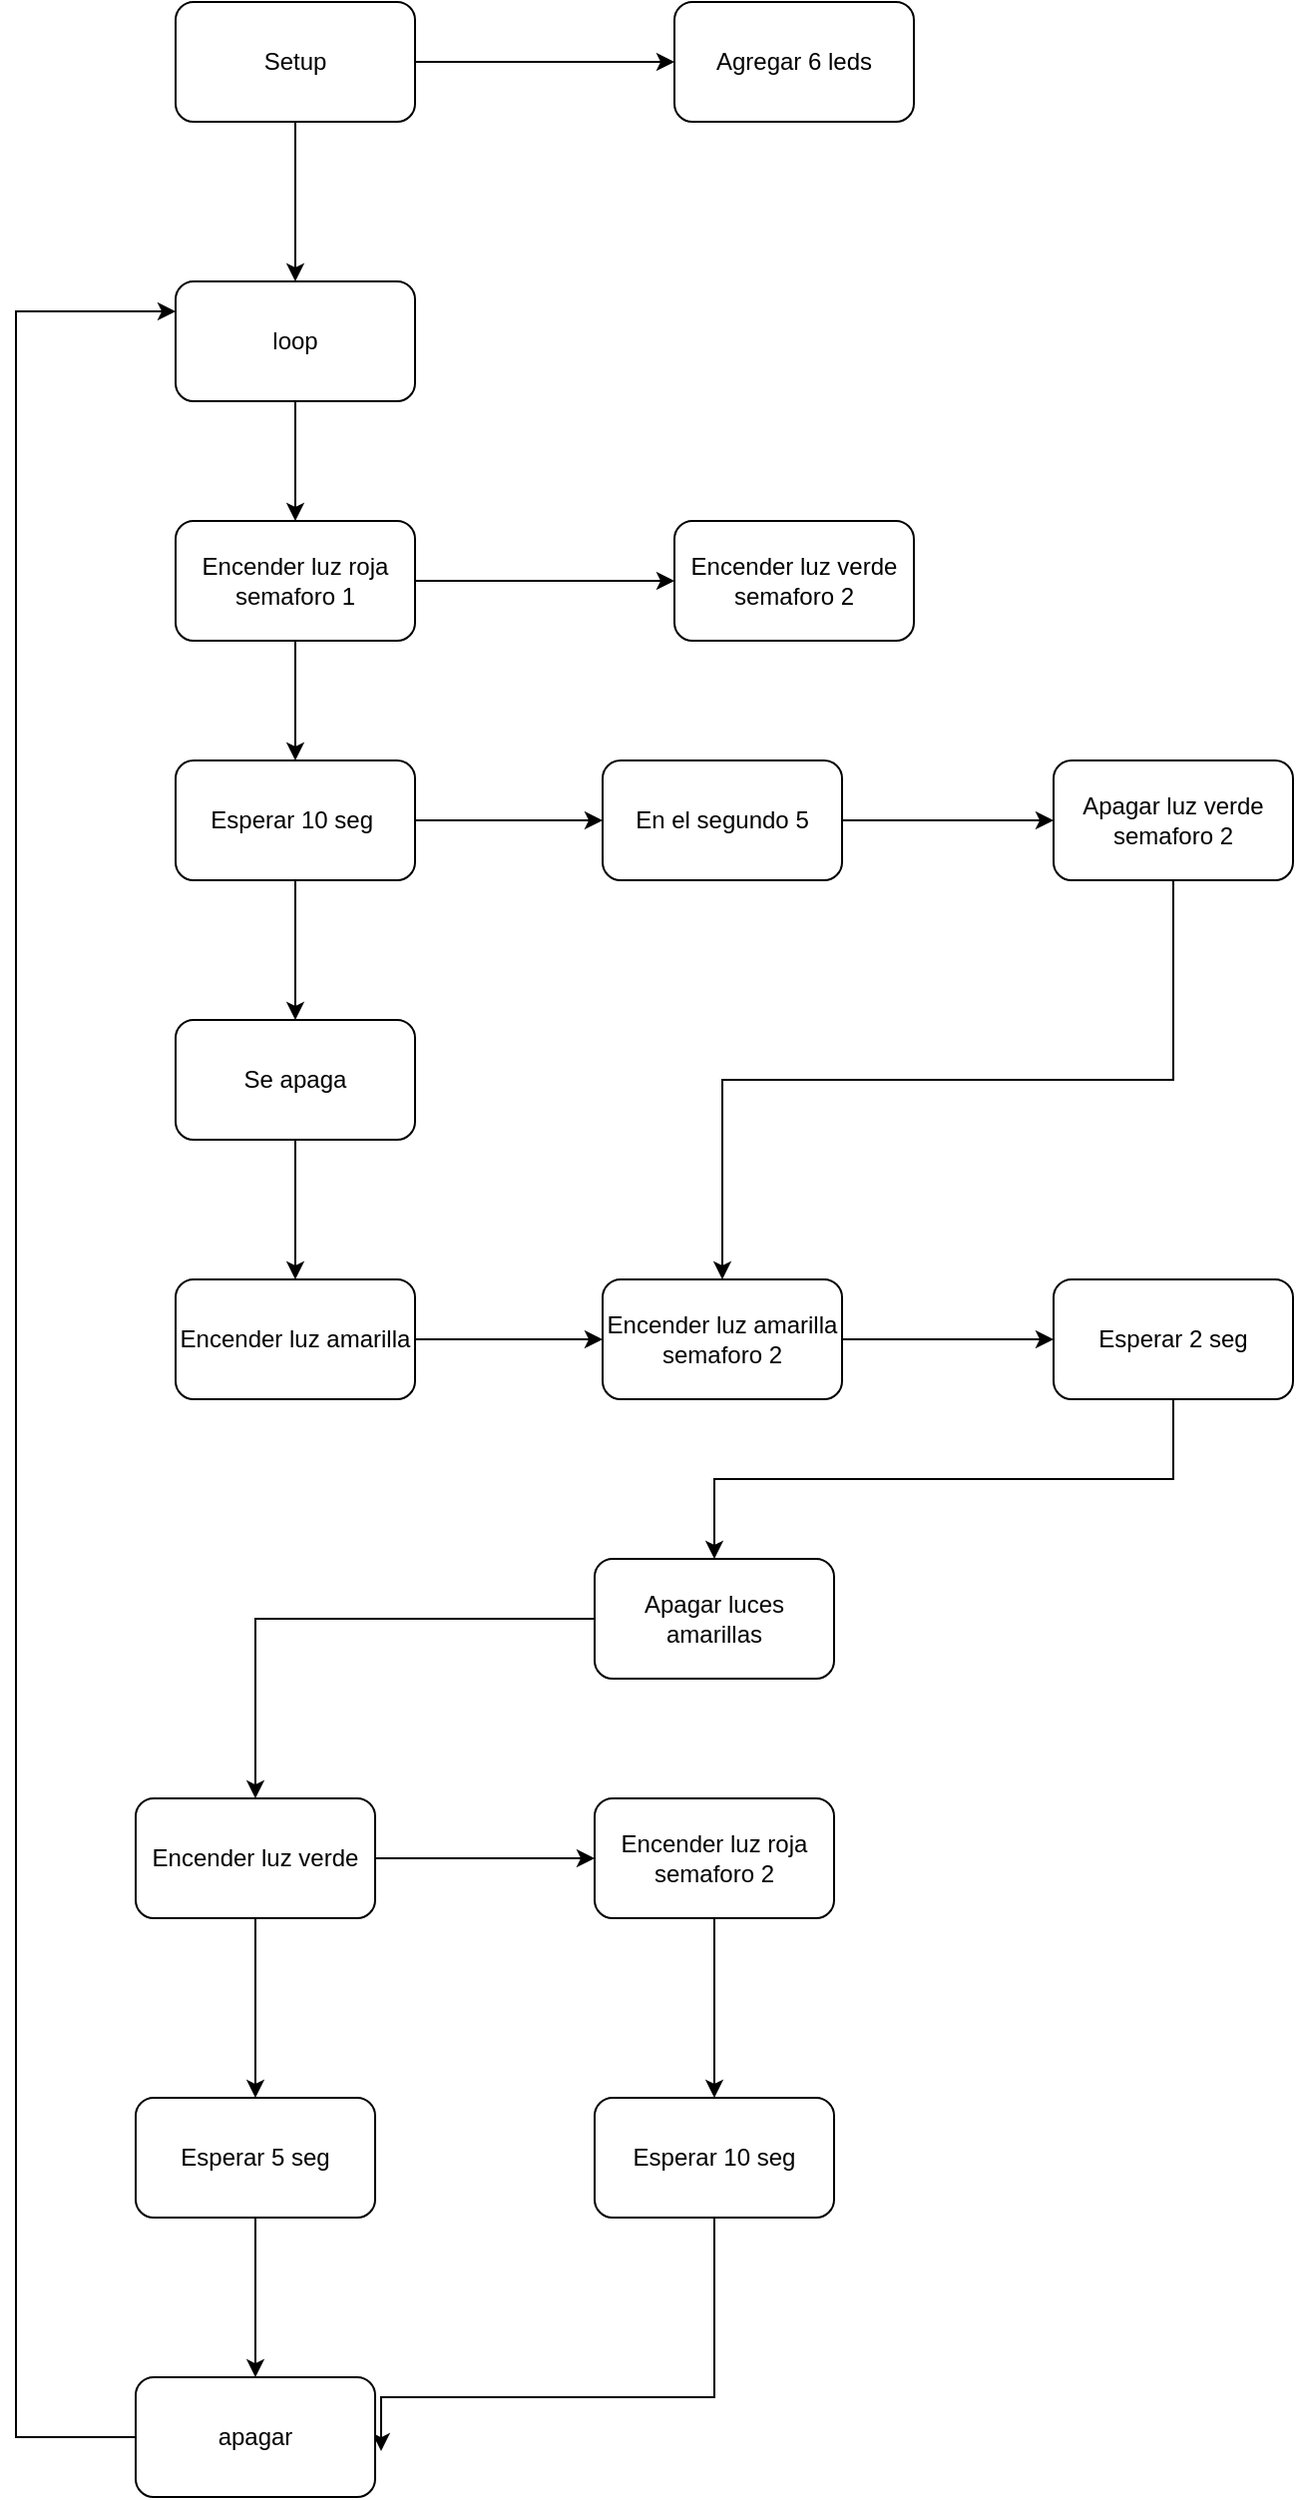 <mxfile version="13.7.5" type="github">
  <diagram id="HwpDM5hgTIQFhktEImVd" name="Page-1">
    <mxGraphModel dx="868" dy="450" grid="1" gridSize="10" guides="1" tooltips="1" connect="1" arrows="1" fold="1" page="1" pageScale="1" pageWidth="827" pageHeight="1169" math="0" shadow="0">
      <root>
        <mxCell id="0" />
        <mxCell id="1" parent="0" />
        <mxCell id="AxYUimQPgfkUN7aq3H9J-3" style="edgeStyle=orthogonalEdgeStyle;rounded=0;orthogonalLoop=1;jettySize=auto;html=1;entryX=0;entryY=0.5;entryDx=0;entryDy=0;" edge="1" parent="1" source="AxYUimQPgfkUN7aq3H9J-1" target="AxYUimQPgfkUN7aq3H9J-2">
          <mxGeometry relative="1" as="geometry" />
        </mxCell>
        <mxCell id="AxYUimQPgfkUN7aq3H9J-5" style="edgeStyle=orthogonalEdgeStyle;rounded=0;orthogonalLoop=1;jettySize=auto;html=1;entryX=0.5;entryY=0;entryDx=0;entryDy=0;" edge="1" parent="1" source="AxYUimQPgfkUN7aq3H9J-1" target="AxYUimQPgfkUN7aq3H9J-4">
          <mxGeometry relative="1" as="geometry" />
        </mxCell>
        <mxCell id="AxYUimQPgfkUN7aq3H9J-1" value="Setup" style="rounded=1;whiteSpace=wrap;html=1;" vertex="1" parent="1">
          <mxGeometry x="140" y="100" width="120" height="60" as="geometry" />
        </mxCell>
        <mxCell id="AxYUimQPgfkUN7aq3H9J-2" value="Agregar 6 leds" style="rounded=1;whiteSpace=wrap;html=1;" vertex="1" parent="1">
          <mxGeometry x="390" y="100" width="120" height="60" as="geometry" />
        </mxCell>
        <mxCell id="AxYUimQPgfkUN7aq3H9J-9" style="edgeStyle=orthogonalEdgeStyle;rounded=0;orthogonalLoop=1;jettySize=auto;html=1;entryX=0.5;entryY=0;entryDx=0;entryDy=0;" edge="1" parent="1" source="AxYUimQPgfkUN7aq3H9J-4" target="AxYUimQPgfkUN7aq3H9J-7">
          <mxGeometry relative="1" as="geometry" />
        </mxCell>
        <mxCell id="AxYUimQPgfkUN7aq3H9J-4" value="loop" style="rounded=1;whiteSpace=wrap;html=1;" vertex="1" parent="1">
          <mxGeometry x="140" y="240" width="120" height="60" as="geometry" />
        </mxCell>
        <mxCell id="AxYUimQPgfkUN7aq3H9J-10" style="edgeStyle=orthogonalEdgeStyle;rounded=0;orthogonalLoop=1;jettySize=auto;html=1;entryX=0;entryY=0.5;entryDx=0;entryDy=0;" edge="1" parent="1" source="AxYUimQPgfkUN7aq3H9J-7" target="AxYUimQPgfkUN7aq3H9J-8">
          <mxGeometry relative="1" as="geometry" />
        </mxCell>
        <mxCell id="AxYUimQPgfkUN7aq3H9J-13" style="edgeStyle=orthogonalEdgeStyle;rounded=0;orthogonalLoop=1;jettySize=auto;html=1;entryX=0.5;entryY=0;entryDx=0;entryDy=0;" edge="1" parent="1" source="AxYUimQPgfkUN7aq3H9J-7" target="AxYUimQPgfkUN7aq3H9J-11">
          <mxGeometry relative="1" as="geometry" />
        </mxCell>
        <mxCell id="AxYUimQPgfkUN7aq3H9J-7" value="Encender luz roja semaforo 1" style="rounded=1;whiteSpace=wrap;html=1;" vertex="1" parent="1">
          <mxGeometry x="140" y="360" width="120" height="60" as="geometry" />
        </mxCell>
        <mxCell id="AxYUimQPgfkUN7aq3H9J-8" value="Encender luz verde semaforo 2" style="rounded=1;whiteSpace=wrap;html=1;" vertex="1" parent="1">
          <mxGeometry x="390" y="360" width="120" height="60" as="geometry" />
        </mxCell>
        <mxCell id="AxYUimQPgfkUN7aq3H9J-14" style="edgeStyle=orthogonalEdgeStyle;rounded=0;orthogonalLoop=1;jettySize=auto;html=1;entryX=0.5;entryY=0;entryDx=0;entryDy=0;" edge="1" parent="1" source="AxYUimQPgfkUN7aq3H9J-11" target="AxYUimQPgfkUN7aq3H9J-12">
          <mxGeometry relative="1" as="geometry" />
        </mxCell>
        <mxCell id="AxYUimQPgfkUN7aq3H9J-16" style="edgeStyle=orthogonalEdgeStyle;rounded=0;orthogonalLoop=1;jettySize=auto;html=1;entryX=0;entryY=0.5;entryDx=0;entryDy=0;" edge="1" parent="1" source="AxYUimQPgfkUN7aq3H9J-11" target="AxYUimQPgfkUN7aq3H9J-15">
          <mxGeometry relative="1" as="geometry" />
        </mxCell>
        <mxCell id="AxYUimQPgfkUN7aq3H9J-11" value="Esperar 10 seg&amp;nbsp;" style="rounded=1;whiteSpace=wrap;html=1;" vertex="1" parent="1">
          <mxGeometry x="140" y="480" width="120" height="60" as="geometry" />
        </mxCell>
        <mxCell id="AxYUimQPgfkUN7aq3H9J-22" style="edgeStyle=orthogonalEdgeStyle;rounded=0;orthogonalLoop=1;jettySize=auto;html=1;entryX=0.5;entryY=0;entryDx=0;entryDy=0;" edge="1" parent="1" source="AxYUimQPgfkUN7aq3H9J-12" target="AxYUimQPgfkUN7aq3H9J-19">
          <mxGeometry relative="1" as="geometry" />
        </mxCell>
        <mxCell id="AxYUimQPgfkUN7aq3H9J-12" value="Se apaga" style="rounded=1;whiteSpace=wrap;html=1;" vertex="1" parent="1">
          <mxGeometry x="140" y="610" width="120" height="60" as="geometry" />
        </mxCell>
        <mxCell id="AxYUimQPgfkUN7aq3H9J-18" style="edgeStyle=orthogonalEdgeStyle;rounded=0;orthogonalLoop=1;jettySize=auto;html=1;entryX=0;entryY=0.5;entryDx=0;entryDy=0;" edge="1" parent="1" source="AxYUimQPgfkUN7aq3H9J-15" target="AxYUimQPgfkUN7aq3H9J-17">
          <mxGeometry relative="1" as="geometry" />
        </mxCell>
        <mxCell id="AxYUimQPgfkUN7aq3H9J-15" value="En el segundo 5" style="rounded=1;whiteSpace=wrap;html=1;" vertex="1" parent="1">
          <mxGeometry x="354" y="480" width="120" height="60" as="geometry" />
        </mxCell>
        <mxCell id="AxYUimQPgfkUN7aq3H9J-23" style="edgeStyle=orthogonalEdgeStyle;rounded=0;orthogonalLoop=1;jettySize=auto;html=1;" edge="1" parent="1" source="AxYUimQPgfkUN7aq3H9J-17" target="AxYUimQPgfkUN7aq3H9J-21">
          <mxGeometry relative="1" as="geometry">
            <Array as="points">
              <mxPoint x="640" y="640" />
              <mxPoint x="414" y="640" />
            </Array>
          </mxGeometry>
        </mxCell>
        <mxCell id="AxYUimQPgfkUN7aq3H9J-17" value="Apagar luz verde semaforo 2" style="rounded=1;whiteSpace=wrap;html=1;" vertex="1" parent="1">
          <mxGeometry x="580" y="480" width="120" height="60" as="geometry" />
        </mxCell>
        <mxCell id="AxYUimQPgfkUN7aq3H9J-24" style="edgeStyle=orthogonalEdgeStyle;rounded=0;orthogonalLoop=1;jettySize=auto;html=1;entryX=0;entryY=0.5;entryDx=0;entryDy=0;" edge="1" parent="1" source="AxYUimQPgfkUN7aq3H9J-19" target="AxYUimQPgfkUN7aq3H9J-21">
          <mxGeometry relative="1" as="geometry" />
        </mxCell>
        <mxCell id="AxYUimQPgfkUN7aq3H9J-19" value="Encender luz amarilla" style="rounded=1;whiteSpace=wrap;html=1;" vertex="1" parent="1">
          <mxGeometry x="140" y="740" width="120" height="60" as="geometry" />
        </mxCell>
        <mxCell id="AxYUimQPgfkUN7aq3H9J-26" style="edgeStyle=orthogonalEdgeStyle;rounded=0;orthogonalLoop=1;jettySize=auto;html=1;entryX=0;entryY=0.5;entryDx=0;entryDy=0;" edge="1" parent="1" source="AxYUimQPgfkUN7aq3H9J-21" target="AxYUimQPgfkUN7aq3H9J-25">
          <mxGeometry relative="1" as="geometry" />
        </mxCell>
        <mxCell id="AxYUimQPgfkUN7aq3H9J-21" value="Encender luz amarilla semaforo 2" style="rounded=1;whiteSpace=wrap;html=1;" vertex="1" parent="1">
          <mxGeometry x="354" y="740" width="120" height="60" as="geometry" />
        </mxCell>
        <mxCell id="AxYUimQPgfkUN7aq3H9J-28" style="edgeStyle=orthogonalEdgeStyle;rounded=0;orthogonalLoop=1;jettySize=auto;html=1;entryX=0.5;entryY=0;entryDx=0;entryDy=0;" edge="1" parent="1" source="AxYUimQPgfkUN7aq3H9J-25" target="AxYUimQPgfkUN7aq3H9J-27">
          <mxGeometry relative="1" as="geometry">
            <Array as="points">
              <mxPoint x="640" y="840" />
              <mxPoint x="410" y="840" />
            </Array>
          </mxGeometry>
        </mxCell>
        <mxCell id="AxYUimQPgfkUN7aq3H9J-25" value="Esperar 2 seg" style="rounded=1;whiteSpace=wrap;html=1;" vertex="1" parent="1">
          <mxGeometry x="580" y="740" width="120" height="60" as="geometry" />
        </mxCell>
        <mxCell id="AxYUimQPgfkUN7aq3H9J-33" style="edgeStyle=orthogonalEdgeStyle;rounded=0;orthogonalLoop=1;jettySize=auto;html=1;entryX=0.5;entryY=0;entryDx=0;entryDy=0;" edge="1" parent="1" source="AxYUimQPgfkUN7aq3H9J-27" target="AxYUimQPgfkUN7aq3H9J-29">
          <mxGeometry relative="1" as="geometry" />
        </mxCell>
        <mxCell id="AxYUimQPgfkUN7aq3H9J-27" value="Apagar luces amarillas" style="rounded=1;whiteSpace=wrap;html=1;" vertex="1" parent="1">
          <mxGeometry x="350" y="880" width="120" height="60" as="geometry" />
        </mxCell>
        <mxCell id="AxYUimQPgfkUN7aq3H9J-31" style="edgeStyle=orthogonalEdgeStyle;rounded=0;orthogonalLoop=1;jettySize=auto;html=1;entryX=0;entryY=0.5;entryDx=0;entryDy=0;" edge="1" parent="1" source="AxYUimQPgfkUN7aq3H9J-29" target="AxYUimQPgfkUN7aq3H9J-30">
          <mxGeometry relative="1" as="geometry" />
        </mxCell>
        <mxCell id="AxYUimQPgfkUN7aq3H9J-35" style="edgeStyle=orthogonalEdgeStyle;rounded=0;orthogonalLoop=1;jettySize=auto;html=1;entryX=0.5;entryY=0;entryDx=0;entryDy=0;" edge="1" parent="1" source="AxYUimQPgfkUN7aq3H9J-29" target="AxYUimQPgfkUN7aq3H9J-34">
          <mxGeometry relative="1" as="geometry" />
        </mxCell>
        <mxCell id="AxYUimQPgfkUN7aq3H9J-29" value="Encender luz verde" style="rounded=1;whiteSpace=wrap;html=1;" vertex="1" parent="1">
          <mxGeometry x="120" y="1000" width="120" height="60" as="geometry" />
        </mxCell>
        <mxCell id="AxYUimQPgfkUN7aq3H9J-37" style="edgeStyle=orthogonalEdgeStyle;rounded=0;orthogonalLoop=1;jettySize=auto;html=1;" edge="1" parent="1" source="AxYUimQPgfkUN7aq3H9J-30" target="AxYUimQPgfkUN7aq3H9J-36">
          <mxGeometry relative="1" as="geometry" />
        </mxCell>
        <mxCell id="AxYUimQPgfkUN7aq3H9J-30" value="Encender luz roja semaforo 2" style="rounded=1;whiteSpace=wrap;html=1;" vertex="1" parent="1">
          <mxGeometry x="350" y="1000" width="120" height="60" as="geometry" />
        </mxCell>
        <mxCell id="AxYUimQPgfkUN7aq3H9J-39" style="edgeStyle=orthogonalEdgeStyle;rounded=0;orthogonalLoop=1;jettySize=auto;html=1;" edge="1" parent="1" source="AxYUimQPgfkUN7aq3H9J-34" target="AxYUimQPgfkUN7aq3H9J-38">
          <mxGeometry relative="1" as="geometry" />
        </mxCell>
        <mxCell id="AxYUimQPgfkUN7aq3H9J-34" value="Esperar 5 seg" style="rounded=1;whiteSpace=wrap;html=1;" vertex="1" parent="1">
          <mxGeometry x="120" y="1150" width="120" height="60" as="geometry" />
        </mxCell>
        <mxCell id="AxYUimQPgfkUN7aq3H9J-40" style="edgeStyle=orthogonalEdgeStyle;rounded=0;orthogonalLoop=1;jettySize=auto;html=1;entryX=1.025;entryY=0.617;entryDx=0;entryDy=0;entryPerimeter=0;" edge="1" parent="1" source="AxYUimQPgfkUN7aq3H9J-36" target="AxYUimQPgfkUN7aq3H9J-38">
          <mxGeometry relative="1" as="geometry">
            <Array as="points">
              <mxPoint x="410" y="1300" />
              <mxPoint x="243" y="1300" />
            </Array>
          </mxGeometry>
        </mxCell>
        <mxCell id="AxYUimQPgfkUN7aq3H9J-36" value="Esperar 10 seg" style="rounded=1;whiteSpace=wrap;html=1;" vertex="1" parent="1">
          <mxGeometry x="350" y="1150" width="120" height="60" as="geometry" />
        </mxCell>
        <mxCell id="AxYUimQPgfkUN7aq3H9J-41" style="edgeStyle=orthogonalEdgeStyle;rounded=0;orthogonalLoop=1;jettySize=auto;html=1;entryX=0;entryY=0.25;entryDx=0;entryDy=0;" edge="1" parent="1" source="AxYUimQPgfkUN7aq3H9J-38" target="AxYUimQPgfkUN7aq3H9J-4">
          <mxGeometry relative="1" as="geometry">
            <Array as="points">
              <mxPoint x="60" y="1320" />
              <mxPoint x="60" y="255" />
            </Array>
          </mxGeometry>
        </mxCell>
        <mxCell id="AxYUimQPgfkUN7aq3H9J-38" value="apagar" style="rounded=1;whiteSpace=wrap;html=1;" vertex="1" parent="1">
          <mxGeometry x="120" y="1290" width="120" height="60" as="geometry" />
        </mxCell>
      </root>
    </mxGraphModel>
  </diagram>
</mxfile>
